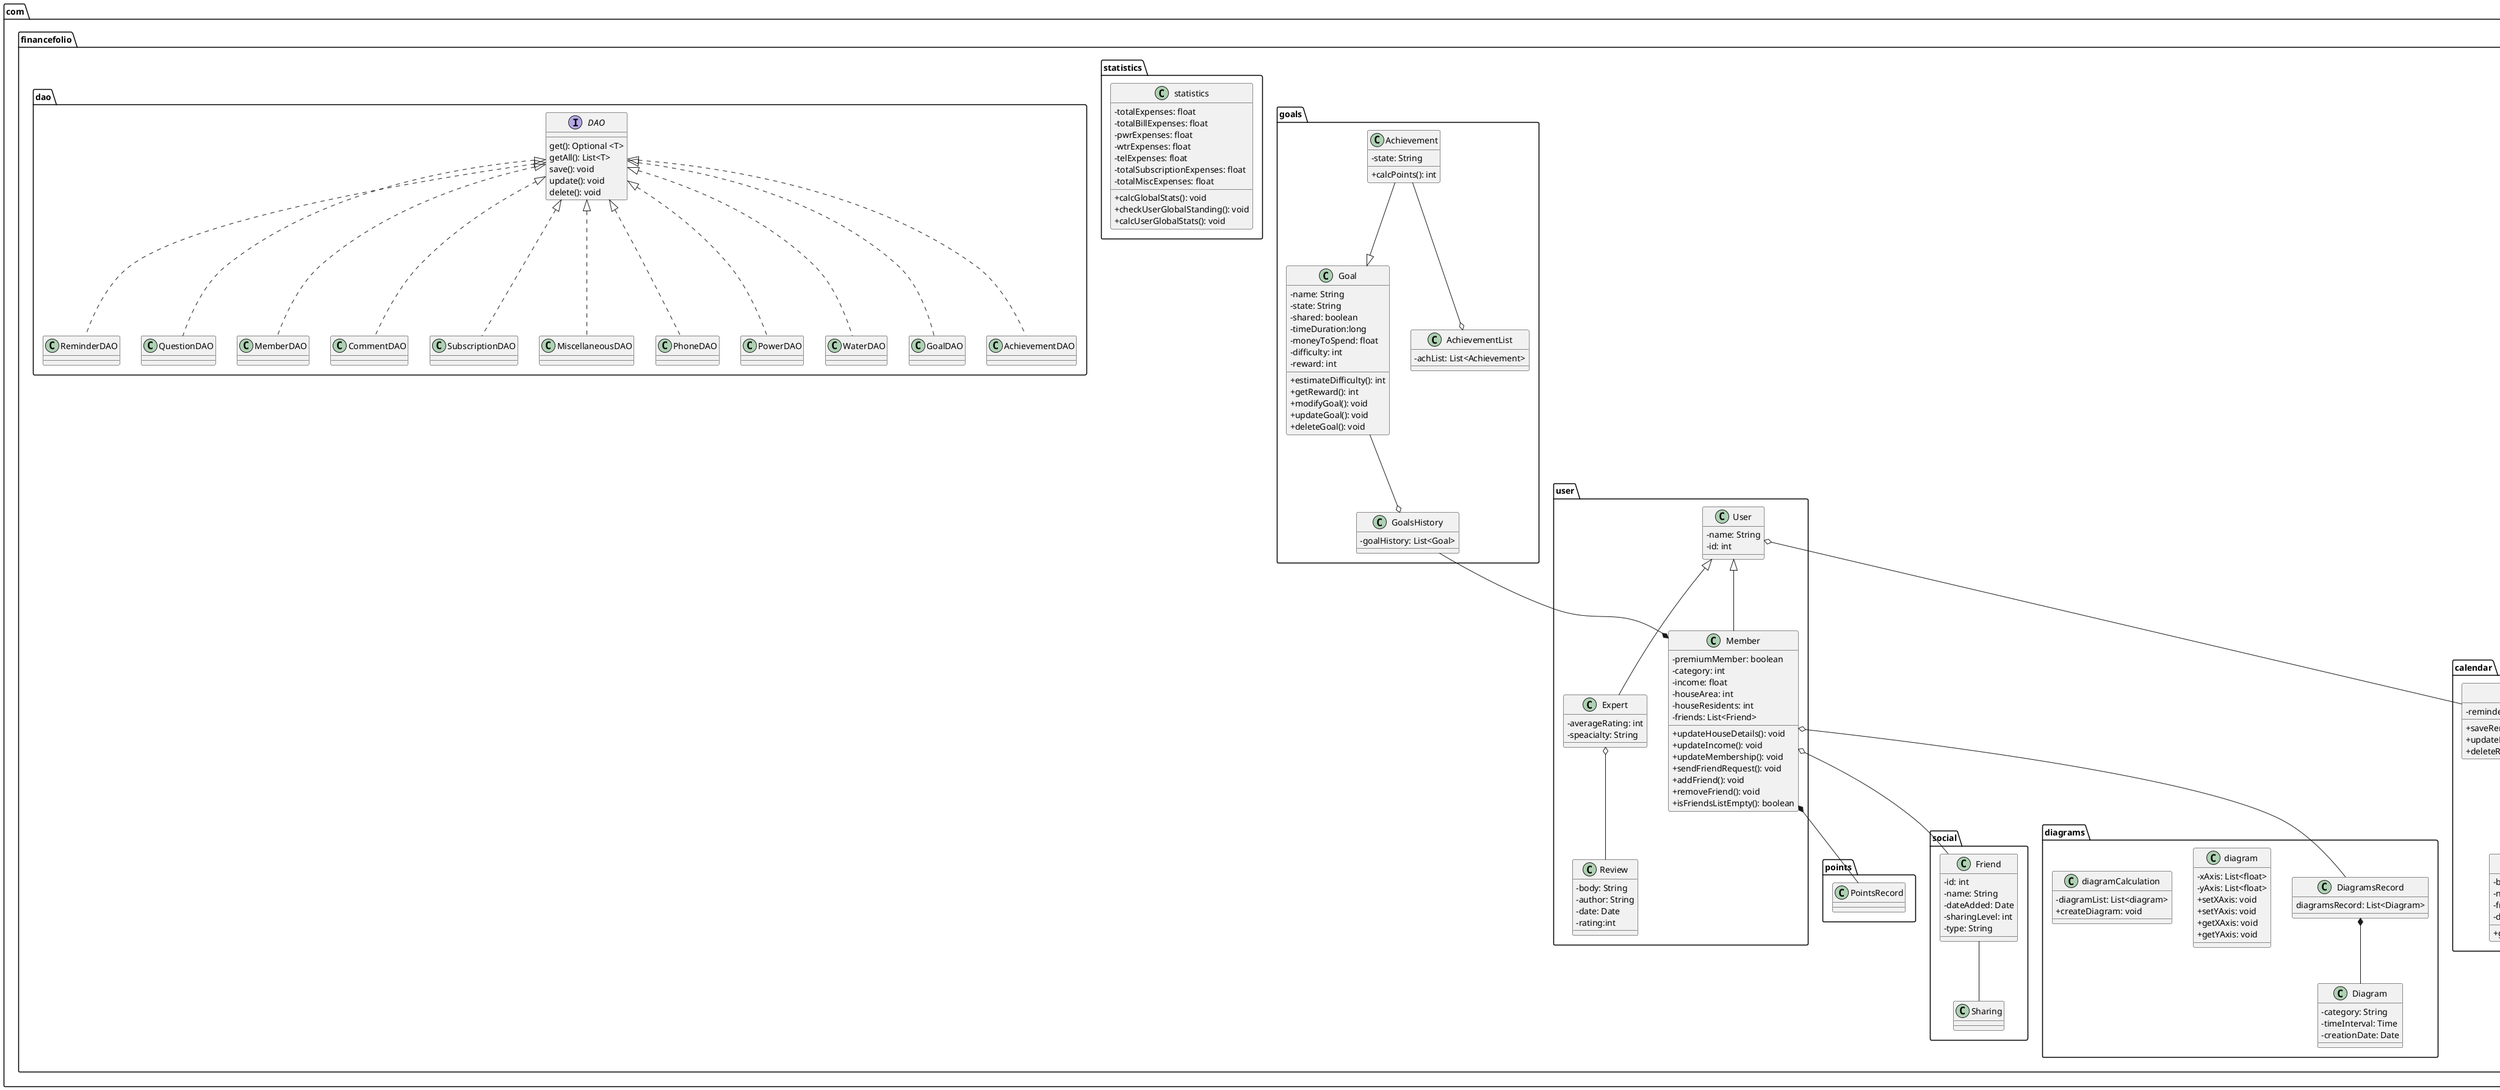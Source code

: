 @startuml Class Diagram
skinparam classAttributeIconSize 0
' package Declarations
package com.financefolio.forum{ 
    class Forum {
     -posts: List<Question>
     +requestFetch(): void
     +sortByRating(): void
     +getQuestionSelected(): Question
     +insertToList(): void
     +searchQuestion(): List<Question>
     +addCommentToQuestion(): void
     +registerVoteOnSelectedComment(): void
    }

    class Question{
        -body: String
        -date: Date
        -author: String
        -upvotes: int
        -downvotes: int
        -comments: List<Comment>
        +requestInsert():void
        +requestUpdate():void
        +addVote(): void
    }

    class Comment{
        -body: String
        -date: Date
        -author: String
        -upvotes: int
        -downvotes: int
        +requestInsert():void
        +requestUpdate():void
        +addVote(): void
    }
}

package com.financefolio.calendar{ 
    class Calendar{
        -reminderList: List<Reminder>
        +saveReminderToCalendar(): void
        +updateReminder(): void
        +deleteReminder(): void
    }

    class Reminder{
        -body: String
        -notifyBefore: Date
        -frequency: int
        -date: Date
        +getFrequency(): int
    }
}

package com.financefolio.user{
    class User{
        -name: String
        -id: int
    }

    class Expert{
        -averageRating: int
        -speacialty: String
    }

    class Member{
        -premiumMember: boolean
        -category: int
        -income: float
        -houseArea: int
        -houseResidents: int
        -friends: List<Friend>
        +updateHouseDetails(): void
        +updateIncome(): void
        +updateMembership(): void
        ' +savePreferences(): void
        +sendFriendRequest(): void
        +addFriend(): void
        +removeFriend(): void
        +isFriendsListEmpty(): boolean
    }

    class Review{
        -body: String
        -author: String
        -date: Date
        -rating:int
    }
}

'note: Panagiwtakis left the chat.'
package com.financefolio.chat{ 
    class Chat{
        -conversation: List<Message>
        +sendMessageTo(): void
    }

    class Message{
        -body: String
        -sentOn: Time
    }
}


package com.financefolio.points{ 
    class PointsRecord{
        'TODO: needs some thought '
    }
}

package com.financefolio.social{ 

    class Friend{
        -id: int
        -name: String
        -dateAdded: Date
        -sharingLevel: int
        -type: String
    }

    class Sharing{
    }
}

package com.financefolio.diagrams{
    class DiagramsRecord{
        diagramsRecord: List<Diagram>
    }
    
    class Diagram{
        -category: String
        -timeInterval: Time
        -creationDate: Date
    }
}

package com.financefolio.expense{
    class Expense{
        ' -name: String'
        -date: Date
        -description: String
        -cost: float
    }

    class Subscription{
        -nextDate: Date
        +setReminder(): void
        +updateReminder(): void
    }

    class Miscellaneous{
        -name: String
        -cost: float
    }

    class MiscellaneousList{
        -miscList: List<Miscellaneous>
    }

    class Bill{
        -owed: float
        -dateFrom: Date
        -dateto: Date
    }

    class Power{ 
    }

    class Phone{
    }

    class Water{
    }

    class ExpenseList{
        -expenses: List<Expense>
        +pushToList(): void
        +calcDiagram(): void
        +getExpense():Expense
        +requestUpdate(): void
        +updateInList(): void
    }
}

package com.financefolio.goals{
    class Goal{
        -name: String
        -state: String
        -shared: boolean
        -timeDuration:long
        -moneyToSpend: float
        -difficulty: int
        -reward: int
        +estimateDifficulty(): int
        +getReward(): int
        +modifyGoal(): void
        +updateGoal(): void
        +deleteGoal(): void       
    }

    class Achievement{
        -state: String
        +calcPoints(): int
    }

    class AchievementList{ 
        -achList: List<Achievement>
    }

    class GoalsHistory{ 
        -goalHistory: List<Goal>
    }
}

package com.financefolio.statistics
{
    class statistics
    {
        -totalExpenses: float
        -totalBillExpenses: float
        -pwrExpenses: float
        -wtrExpenses: float
        -telExpenses: float
        -totalSubscriptionExpenses: float
        -totalMiscExpenses: float
        +calcGlobalStats(): void
        +checkUserGlobalStanding(): void
        +calcUserGlobalStats(): void
    }
}

package com.financefolio.diagrams
{
    class diagram
    {
        -xAxis: List<float>
        -yAxis: List<float>
        +setXAxis: void
        +setYAxis: void
        +getXAxis: void                                             
        +getYAxis: void                                             
    }
    class diagramCalculation
    {
        -diagramList: List<diagram>
        +createDiagram: void

    }
}

package com.financefolio.dao{
    interface DAO{
        get(): Optional <T>
        getAll(): List<T> 
        save(): void
        update(): void
        delete(): void
    }

    class QuestionDAO{}
    
    class MemberDAO{}
    
    class CommentDAO{}
    
    class SubscriptionDAO{}
    
    class MiscellaneousDAO{}
    
    class PhoneDAO{}
    
    class PowerDAO{}
    
    class WaterDAO{}

    class GoalDAO{}

    class AchievementDAO{}

    class ReminderDAO{} 
}

' forum package relations
Forum *-- Question
Question *-- Comment

' calendar package relations
Calendar o-- Reminder
User o-- Calendar

' user package relations
User <|-- Member
User <|-- Expert
Expert o-- Review

' chat package relations
Chat *-- Message

' points package relations
Member *-- PointsRecord

'social  package relations
Friend -- Sharing
Member o-- Friend

'diagrams package relations 
DiagramsRecord *-- Diagram
Member o-- DiagramsRecord

'goals package relations
GoalsHistory --* Member
Goal --o GoalsHistory
Achievement --o AchievementList
Achievement --|> Goal

'expense package relations
Expense <|-- Miscellaneous
Expense <|-- Bill
Bill <|-- Power
Bill <|-- Water
Bill <|-- Phone
Miscellaneous --* MiscellaneousList
Expense <|-- Subscription
ExpenseList *-- Expense

'dao package relations
DAO <|.. MemberDAO
DAO <|.. QuestionDAO
DAO <|.. CommentDAO
DAO <|.. SubscriptionDAO
DAO <|.. MiscellaneousDAO
DAO <|.. PhoneDAO
DAO <|.. WaterDAO
DAO <|.. PowerDAO
DAO <|.. AchievementDAO
DAO <|.. GoalDAO
DAO <|.. ReminderDAO

' notes
' note top of com.financefolio.chat: "Not updated since sequence revision. Will also need a DAO."
' note top of Power: "Missing attributes."
' note top of Water: "Missing attributes."
' note top of Phone: "Missing attributes."
' note top of Sharing: "No clue."
' note top of com.financefolio.points: "Assigned to Panagiwtakis"
' note top of ReminderDAO: "Not in sequence diagram, probably should be."
' note top of GoalsHistory: "Not in sequence diagram, probably should be."
' note top of AchievementList: "Not in sequence diagram, probably should be."
' note top of com.financefolio.social: "No clue friend."
' note top of Review: "Belongs in this package?"
' note top of Expert: "Design Missing."
' note top of com.financefolio.forum: "Not updated since sequence revision."
' note top of com.financefolio.calendar: "Not updated since sequence revision."
@enduml
